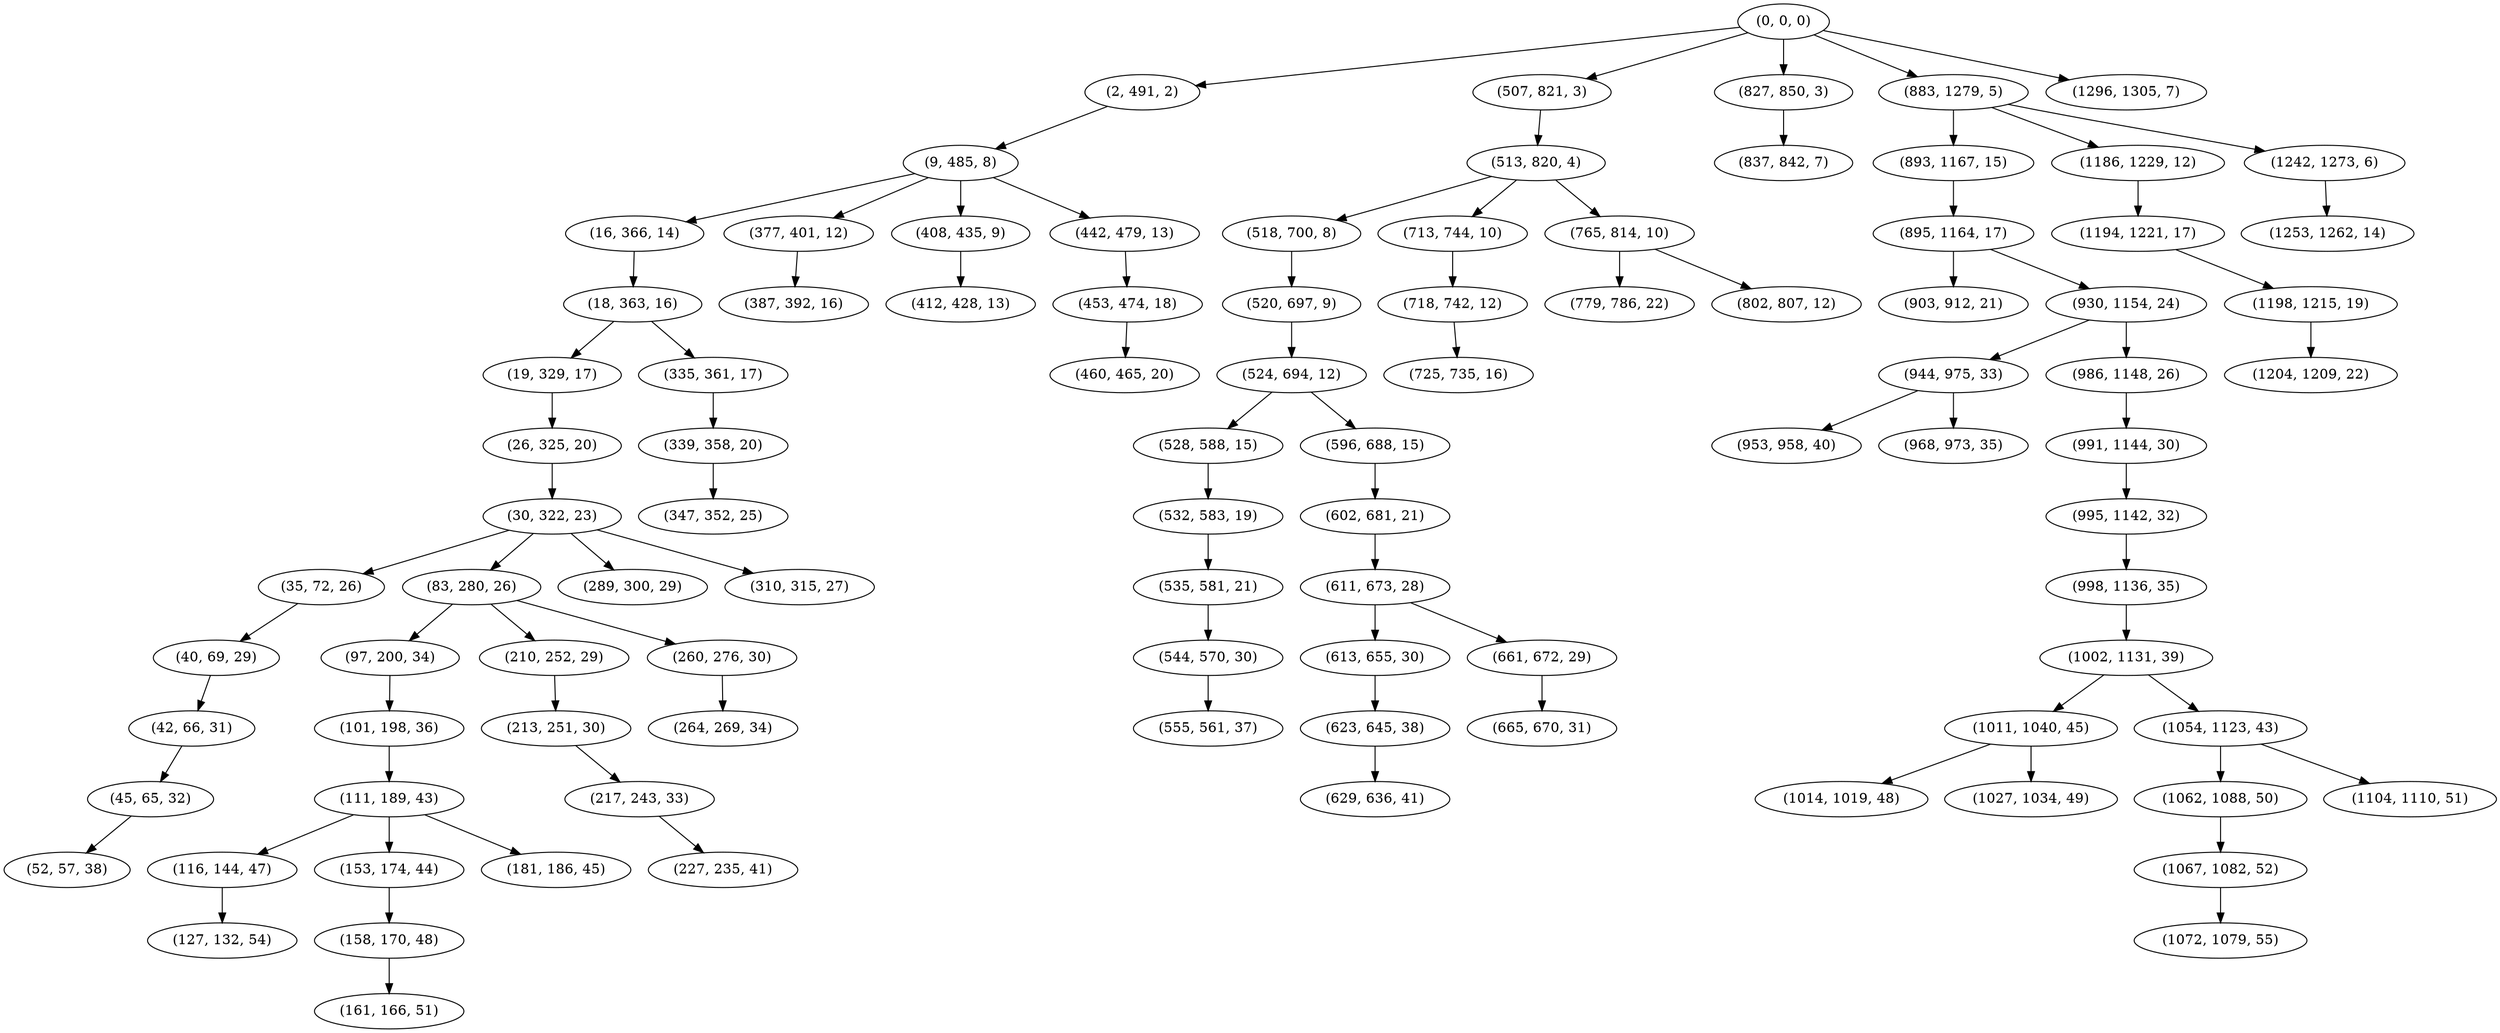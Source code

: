 digraph tree {
    "(0, 0, 0)";
    "(2, 491, 2)";
    "(9, 485, 8)";
    "(16, 366, 14)";
    "(18, 363, 16)";
    "(19, 329, 17)";
    "(26, 325, 20)";
    "(30, 322, 23)";
    "(35, 72, 26)";
    "(40, 69, 29)";
    "(42, 66, 31)";
    "(45, 65, 32)";
    "(52, 57, 38)";
    "(83, 280, 26)";
    "(97, 200, 34)";
    "(101, 198, 36)";
    "(111, 189, 43)";
    "(116, 144, 47)";
    "(127, 132, 54)";
    "(153, 174, 44)";
    "(158, 170, 48)";
    "(161, 166, 51)";
    "(181, 186, 45)";
    "(210, 252, 29)";
    "(213, 251, 30)";
    "(217, 243, 33)";
    "(227, 235, 41)";
    "(260, 276, 30)";
    "(264, 269, 34)";
    "(289, 300, 29)";
    "(310, 315, 27)";
    "(335, 361, 17)";
    "(339, 358, 20)";
    "(347, 352, 25)";
    "(377, 401, 12)";
    "(387, 392, 16)";
    "(408, 435, 9)";
    "(412, 428, 13)";
    "(442, 479, 13)";
    "(453, 474, 18)";
    "(460, 465, 20)";
    "(507, 821, 3)";
    "(513, 820, 4)";
    "(518, 700, 8)";
    "(520, 697, 9)";
    "(524, 694, 12)";
    "(528, 588, 15)";
    "(532, 583, 19)";
    "(535, 581, 21)";
    "(544, 570, 30)";
    "(555, 561, 37)";
    "(596, 688, 15)";
    "(602, 681, 21)";
    "(611, 673, 28)";
    "(613, 655, 30)";
    "(623, 645, 38)";
    "(629, 636, 41)";
    "(661, 672, 29)";
    "(665, 670, 31)";
    "(713, 744, 10)";
    "(718, 742, 12)";
    "(725, 735, 16)";
    "(765, 814, 10)";
    "(779, 786, 22)";
    "(802, 807, 12)";
    "(827, 850, 3)";
    "(837, 842, 7)";
    "(883, 1279, 5)";
    "(893, 1167, 15)";
    "(895, 1164, 17)";
    "(903, 912, 21)";
    "(930, 1154, 24)";
    "(944, 975, 33)";
    "(953, 958, 40)";
    "(968, 973, 35)";
    "(986, 1148, 26)";
    "(991, 1144, 30)";
    "(995, 1142, 32)";
    "(998, 1136, 35)";
    "(1002, 1131, 39)";
    "(1011, 1040, 45)";
    "(1014, 1019, 48)";
    "(1027, 1034, 49)";
    "(1054, 1123, 43)";
    "(1062, 1088, 50)";
    "(1067, 1082, 52)";
    "(1072, 1079, 55)";
    "(1104, 1110, 51)";
    "(1186, 1229, 12)";
    "(1194, 1221, 17)";
    "(1198, 1215, 19)";
    "(1204, 1209, 22)";
    "(1242, 1273, 6)";
    "(1253, 1262, 14)";
    "(1296, 1305, 7)";
    "(0, 0, 0)" -> "(2, 491, 2)";
    "(0, 0, 0)" -> "(507, 821, 3)";
    "(0, 0, 0)" -> "(827, 850, 3)";
    "(0, 0, 0)" -> "(883, 1279, 5)";
    "(0, 0, 0)" -> "(1296, 1305, 7)";
    "(2, 491, 2)" -> "(9, 485, 8)";
    "(9, 485, 8)" -> "(16, 366, 14)";
    "(9, 485, 8)" -> "(377, 401, 12)";
    "(9, 485, 8)" -> "(408, 435, 9)";
    "(9, 485, 8)" -> "(442, 479, 13)";
    "(16, 366, 14)" -> "(18, 363, 16)";
    "(18, 363, 16)" -> "(19, 329, 17)";
    "(18, 363, 16)" -> "(335, 361, 17)";
    "(19, 329, 17)" -> "(26, 325, 20)";
    "(26, 325, 20)" -> "(30, 322, 23)";
    "(30, 322, 23)" -> "(35, 72, 26)";
    "(30, 322, 23)" -> "(83, 280, 26)";
    "(30, 322, 23)" -> "(289, 300, 29)";
    "(30, 322, 23)" -> "(310, 315, 27)";
    "(35, 72, 26)" -> "(40, 69, 29)";
    "(40, 69, 29)" -> "(42, 66, 31)";
    "(42, 66, 31)" -> "(45, 65, 32)";
    "(45, 65, 32)" -> "(52, 57, 38)";
    "(83, 280, 26)" -> "(97, 200, 34)";
    "(83, 280, 26)" -> "(210, 252, 29)";
    "(83, 280, 26)" -> "(260, 276, 30)";
    "(97, 200, 34)" -> "(101, 198, 36)";
    "(101, 198, 36)" -> "(111, 189, 43)";
    "(111, 189, 43)" -> "(116, 144, 47)";
    "(111, 189, 43)" -> "(153, 174, 44)";
    "(111, 189, 43)" -> "(181, 186, 45)";
    "(116, 144, 47)" -> "(127, 132, 54)";
    "(153, 174, 44)" -> "(158, 170, 48)";
    "(158, 170, 48)" -> "(161, 166, 51)";
    "(210, 252, 29)" -> "(213, 251, 30)";
    "(213, 251, 30)" -> "(217, 243, 33)";
    "(217, 243, 33)" -> "(227, 235, 41)";
    "(260, 276, 30)" -> "(264, 269, 34)";
    "(335, 361, 17)" -> "(339, 358, 20)";
    "(339, 358, 20)" -> "(347, 352, 25)";
    "(377, 401, 12)" -> "(387, 392, 16)";
    "(408, 435, 9)" -> "(412, 428, 13)";
    "(442, 479, 13)" -> "(453, 474, 18)";
    "(453, 474, 18)" -> "(460, 465, 20)";
    "(507, 821, 3)" -> "(513, 820, 4)";
    "(513, 820, 4)" -> "(518, 700, 8)";
    "(513, 820, 4)" -> "(713, 744, 10)";
    "(513, 820, 4)" -> "(765, 814, 10)";
    "(518, 700, 8)" -> "(520, 697, 9)";
    "(520, 697, 9)" -> "(524, 694, 12)";
    "(524, 694, 12)" -> "(528, 588, 15)";
    "(524, 694, 12)" -> "(596, 688, 15)";
    "(528, 588, 15)" -> "(532, 583, 19)";
    "(532, 583, 19)" -> "(535, 581, 21)";
    "(535, 581, 21)" -> "(544, 570, 30)";
    "(544, 570, 30)" -> "(555, 561, 37)";
    "(596, 688, 15)" -> "(602, 681, 21)";
    "(602, 681, 21)" -> "(611, 673, 28)";
    "(611, 673, 28)" -> "(613, 655, 30)";
    "(611, 673, 28)" -> "(661, 672, 29)";
    "(613, 655, 30)" -> "(623, 645, 38)";
    "(623, 645, 38)" -> "(629, 636, 41)";
    "(661, 672, 29)" -> "(665, 670, 31)";
    "(713, 744, 10)" -> "(718, 742, 12)";
    "(718, 742, 12)" -> "(725, 735, 16)";
    "(765, 814, 10)" -> "(779, 786, 22)";
    "(765, 814, 10)" -> "(802, 807, 12)";
    "(827, 850, 3)" -> "(837, 842, 7)";
    "(883, 1279, 5)" -> "(893, 1167, 15)";
    "(883, 1279, 5)" -> "(1186, 1229, 12)";
    "(883, 1279, 5)" -> "(1242, 1273, 6)";
    "(893, 1167, 15)" -> "(895, 1164, 17)";
    "(895, 1164, 17)" -> "(903, 912, 21)";
    "(895, 1164, 17)" -> "(930, 1154, 24)";
    "(930, 1154, 24)" -> "(944, 975, 33)";
    "(930, 1154, 24)" -> "(986, 1148, 26)";
    "(944, 975, 33)" -> "(953, 958, 40)";
    "(944, 975, 33)" -> "(968, 973, 35)";
    "(986, 1148, 26)" -> "(991, 1144, 30)";
    "(991, 1144, 30)" -> "(995, 1142, 32)";
    "(995, 1142, 32)" -> "(998, 1136, 35)";
    "(998, 1136, 35)" -> "(1002, 1131, 39)";
    "(1002, 1131, 39)" -> "(1011, 1040, 45)";
    "(1002, 1131, 39)" -> "(1054, 1123, 43)";
    "(1011, 1040, 45)" -> "(1014, 1019, 48)";
    "(1011, 1040, 45)" -> "(1027, 1034, 49)";
    "(1054, 1123, 43)" -> "(1062, 1088, 50)";
    "(1054, 1123, 43)" -> "(1104, 1110, 51)";
    "(1062, 1088, 50)" -> "(1067, 1082, 52)";
    "(1067, 1082, 52)" -> "(1072, 1079, 55)";
    "(1186, 1229, 12)" -> "(1194, 1221, 17)";
    "(1194, 1221, 17)" -> "(1198, 1215, 19)";
    "(1198, 1215, 19)" -> "(1204, 1209, 22)";
    "(1242, 1273, 6)" -> "(1253, 1262, 14)";
}
